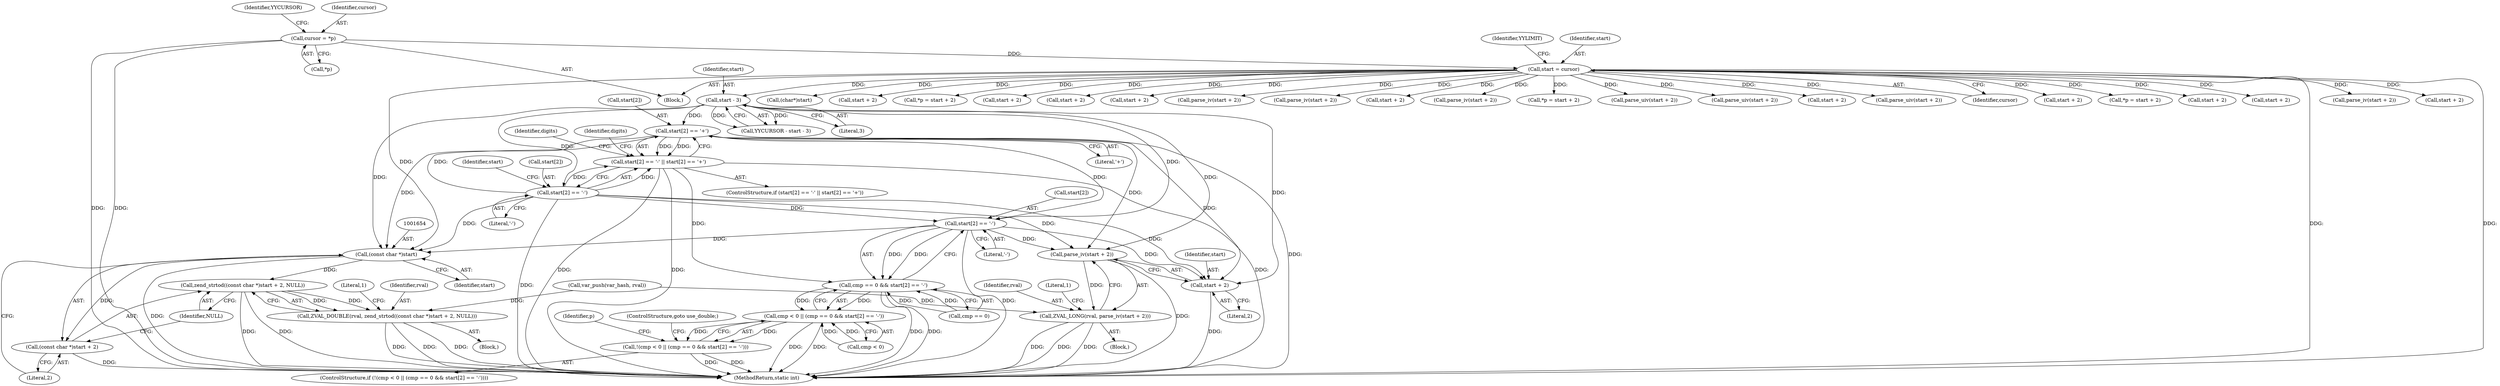 digraph "0_php-src_20ce2fe8e3c211a42fee05a461a5881be9a8790e?w=1@pointer" {
"1002019" [label="(Call,start[2] == '+')"];
"1002014" [label="(Call,start[2] == '-')"];
"1002009" [label="(Call,start - 3)"];
"1000144" [label="(Call,start = cursor)"];
"1000120" [label="(Call,cursor = *p)"];
"1001653" [label="(Call,(const char *)start)"];
"1001651" [label="(Call,zend_strtod((const char *)start + 2, NULL))"];
"1001649" [label="(Call,ZVAL_DOUBLE(rval, zend_strtod((const char *)start + 2, NULL)))"];
"1001652" [label="(Call,(const char *)start + 2)"];
"1002013" [label="(Call,start[2] == '-' || start[2] == '+')"];
"1002060" [label="(Call,cmp == 0 && start[2] == '-')"];
"1002056" [label="(Call,cmp < 0 || (cmp == 0 && start[2] == '-'))"];
"1002055" [label="(Call,!(cmp < 0 || (cmp == 0 && start[2] == '-')))"];
"1002064" [label="(Call,start[2] == '-')"];
"1002080" [label="(Call,parse_iv(start + 2))"];
"1002078" [label="(Call,ZVAL_LONG(rval, parse_iv(start + 2)))"];
"1002081" [label="(Call,start + 2)"];
"1002007" [label="(Call,YYCURSOR - start - 3)"];
"1002011" [label="(Literal,3)"];
"1001656" [label="(Literal,2)"];
"1002055" [label="(Call,!(cmp < 0 || (cmp == 0 && start[2] == '-')))"];
"1001651" [label="(Call,zend_strtod((const char *)start + 2, NULL))"];
"1002375" [label="(Call,parse_iv(start + 2))"];
"1000141" [label="(Call,var_push(var_hash, rval))"];
"1002076" [label="(Identifier,p)"];
"1002003" [label="(Block,)"];
"1002082" [label="(Identifier,start)"];
"1002010" [label="(Identifier,start)"];
"1002234" [label="(Call,start + 2)"];
"1002023" [label="(Literal,'+')"];
"1001864" [label="(Call,(char*)start)"];
"1001655" [label="(Identifier,start)"];
"1000153" [label="(Identifier,YYLIMIT)"];
"1001649" [label="(Call,ZVAL_DOUBLE(rval, zend_strtod((const char *)start + 2, NULL)))"];
"1002057" [label="(Call,cmp < 0)"];
"1002054" [label="(ControlStructure,if (!(cmp < 0 || (cmp == 0 && start[2] == '-'))))"];
"1002021" [label="(Identifier,start)"];
"1000508" [label="(Call,start + 2)"];
"1002432" [label="(MethodReturn,static int)"];
"1002018" [label="(Literal,'-')"];
"1002078" [label="(Call,ZVAL_LONG(rval, parse_iv(start + 2)))"];
"1001143" [label="(Call,*p = start + 2)"];
"1002009" [label="(Call,start - 3)"];
"1001295" [label="(Call,start + 2)"];
"1002080" [label="(Call,parse_iv(start + 2))"];
"1001311" [label="(Call,start + 2)"];
"1000111" [label="(Block,)"];
"1001652" [label="(Call,(const char *)start + 2)"];
"1001146" [label="(Call,start + 2)"];
"1001659" [label="(Literal,1)"];
"1000999" [label="(Call,parse_iv(start + 2))"];
"1002121" [label="(Call,parse_iv(start + 2))"];
"1002122" [label="(Call,start + 2)"];
"1001657" [label="(Identifier,NULL)"];
"1001650" [label="(Identifier,rval)"];
"1002081" [label="(Call,start + 2)"];
"1002012" [label="(ControlStructure,if (start[2] == '-' || start[2] == '+'))"];
"1002026" [label="(Identifier,digits)"];
"1002014" [label="(Call,start[2] == '-')"];
"1002065" [label="(Call,start[2])"];
"1002068" [label="(Literal,'-')"];
"1002233" [label="(Call,parse_iv(start + 2))"];
"1000145" [label="(Identifier,start)"];
"1000122" [label="(Call,*p)"];
"1001653" [label="(Call,(const char *)start)"];
"1000126" [label="(Identifier,YYCURSOR)"];
"1001308" [label="(Call,*p = start + 2)"];
"1002015" [label="(Call,start[2])"];
"1001129" [label="(Call,parse_uiv(start + 2))"];
"1001294" [label="(Call,parse_uiv(start + 2))"];
"1002060" [label="(Call,cmp == 0 && start[2] == '-')"];
"1002376" [label="(Call,start + 2)"];
"1002064" [label="(Call,start[2] == '-')"];
"1000120" [label="(Call,cursor = *p)"];
"1002083" [label="(Literal,2)"];
"1002085" [label="(Literal,1)"];
"1000487" [label="(Call,parse_uiv(start + 2))"];
"1000146" [label="(Identifier,cursor)"];
"1000488" [label="(Call,start + 2)"];
"1002020" [label="(Call,start[2])"];
"1000505" [label="(Call,*p = start + 2)"];
"1001130" [label="(Call,start + 2)"];
"1002029" [label="(Identifier,digits)"];
"1002061" [label="(Call,cmp == 0)"];
"1002019" [label="(Call,start[2] == '+')"];
"1000121" [label="(Identifier,cursor)"];
"1001643" [label="(Block,)"];
"1002070" [label="(ControlStructure,goto use_double;)"];
"1001000" [label="(Call,start + 2)"];
"1002056" [label="(Call,cmp < 0 || (cmp == 0 && start[2] == '-'))"];
"1002079" [label="(Identifier,rval)"];
"1002013" [label="(Call,start[2] == '-' || start[2] == '+')"];
"1000144" [label="(Call,start = cursor)"];
"1002019" -> "1002013"  [label="AST: "];
"1002019" -> "1002023"  [label="CFG: "];
"1002020" -> "1002019"  [label="AST: "];
"1002023" -> "1002019"  [label="AST: "];
"1002013" -> "1002019"  [label="CFG: "];
"1002019" -> "1002432"  [label="DDG: "];
"1002019" -> "1001653"  [label="DDG: "];
"1002019" -> "1002013"  [label="DDG: "];
"1002019" -> "1002013"  [label="DDG: "];
"1002014" -> "1002019"  [label="DDG: "];
"1002009" -> "1002019"  [label="DDG: "];
"1002019" -> "1002064"  [label="DDG: "];
"1002019" -> "1002080"  [label="DDG: "];
"1002019" -> "1002081"  [label="DDG: "];
"1002014" -> "1002013"  [label="AST: "];
"1002014" -> "1002018"  [label="CFG: "];
"1002015" -> "1002014"  [label="AST: "];
"1002018" -> "1002014"  [label="AST: "];
"1002021" -> "1002014"  [label="CFG: "];
"1002013" -> "1002014"  [label="CFG: "];
"1002014" -> "1002432"  [label="DDG: "];
"1002014" -> "1001653"  [label="DDG: "];
"1002014" -> "1002013"  [label="DDG: "];
"1002014" -> "1002013"  [label="DDG: "];
"1002009" -> "1002014"  [label="DDG: "];
"1002014" -> "1002064"  [label="DDG: "];
"1002014" -> "1002080"  [label="DDG: "];
"1002014" -> "1002081"  [label="DDG: "];
"1002009" -> "1002007"  [label="AST: "];
"1002009" -> "1002011"  [label="CFG: "];
"1002010" -> "1002009"  [label="AST: "];
"1002011" -> "1002009"  [label="AST: "];
"1002007" -> "1002009"  [label="CFG: "];
"1002009" -> "1001653"  [label="DDG: "];
"1002009" -> "1002007"  [label="DDG: "];
"1002009" -> "1002007"  [label="DDG: "];
"1000144" -> "1002009"  [label="DDG: "];
"1002009" -> "1002064"  [label="DDG: "];
"1002009" -> "1002080"  [label="DDG: "];
"1002009" -> "1002081"  [label="DDG: "];
"1000144" -> "1000111"  [label="AST: "];
"1000144" -> "1000146"  [label="CFG: "];
"1000145" -> "1000144"  [label="AST: "];
"1000146" -> "1000144"  [label="AST: "];
"1000153" -> "1000144"  [label="CFG: "];
"1000144" -> "1002432"  [label="DDG: "];
"1000144" -> "1002432"  [label="DDG: "];
"1000120" -> "1000144"  [label="DDG: "];
"1000144" -> "1000487"  [label="DDG: "];
"1000144" -> "1000488"  [label="DDG: "];
"1000144" -> "1000505"  [label="DDG: "];
"1000144" -> "1000508"  [label="DDG: "];
"1000144" -> "1000999"  [label="DDG: "];
"1000144" -> "1001000"  [label="DDG: "];
"1000144" -> "1001129"  [label="DDG: "];
"1000144" -> "1001130"  [label="DDG: "];
"1000144" -> "1001143"  [label="DDG: "];
"1000144" -> "1001146"  [label="DDG: "];
"1000144" -> "1001294"  [label="DDG: "];
"1000144" -> "1001295"  [label="DDG: "];
"1000144" -> "1001308"  [label="DDG: "];
"1000144" -> "1001311"  [label="DDG: "];
"1000144" -> "1001653"  [label="DDG: "];
"1000144" -> "1001864"  [label="DDG: "];
"1000144" -> "1002121"  [label="DDG: "];
"1000144" -> "1002122"  [label="DDG: "];
"1000144" -> "1002233"  [label="DDG: "];
"1000144" -> "1002234"  [label="DDG: "];
"1000144" -> "1002375"  [label="DDG: "];
"1000144" -> "1002376"  [label="DDG: "];
"1000120" -> "1000111"  [label="AST: "];
"1000120" -> "1000122"  [label="CFG: "];
"1000121" -> "1000120"  [label="AST: "];
"1000122" -> "1000120"  [label="AST: "];
"1000126" -> "1000120"  [label="CFG: "];
"1000120" -> "1002432"  [label="DDG: "];
"1000120" -> "1002432"  [label="DDG: "];
"1001653" -> "1001652"  [label="AST: "];
"1001653" -> "1001655"  [label="CFG: "];
"1001654" -> "1001653"  [label="AST: "];
"1001655" -> "1001653"  [label="AST: "];
"1001656" -> "1001653"  [label="CFG: "];
"1001653" -> "1002432"  [label="DDG: "];
"1001653" -> "1001651"  [label="DDG: "];
"1001653" -> "1001652"  [label="DDG: "];
"1002064" -> "1001653"  [label="DDG: "];
"1001651" -> "1001649"  [label="AST: "];
"1001651" -> "1001657"  [label="CFG: "];
"1001652" -> "1001651"  [label="AST: "];
"1001657" -> "1001651"  [label="AST: "];
"1001649" -> "1001651"  [label="CFG: "];
"1001651" -> "1002432"  [label="DDG: "];
"1001651" -> "1002432"  [label="DDG: "];
"1001651" -> "1001649"  [label="DDG: "];
"1001651" -> "1001649"  [label="DDG: "];
"1001649" -> "1001643"  [label="AST: "];
"1001650" -> "1001649"  [label="AST: "];
"1001659" -> "1001649"  [label="CFG: "];
"1001649" -> "1002432"  [label="DDG: "];
"1001649" -> "1002432"  [label="DDG: "];
"1001649" -> "1002432"  [label="DDG: "];
"1000141" -> "1001649"  [label="DDG: "];
"1001652" -> "1001656"  [label="CFG: "];
"1001656" -> "1001652"  [label="AST: "];
"1001657" -> "1001652"  [label="CFG: "];
"1001652" -> "1002432"  [label="DDG: "];
"1002013" -> "1002012"  [label="AST: "];
"1002026" -> "1002013"  [label="CFG: "];
"1002029" -> "1002013"  [label="CFG: "];
"1002013" -> "1002432"  [label="DDG: "];
"1002013" -> "1002432"  [label="DDG: "];
"1002013" -> "1002432"  [label="DDG: "];
"1002013" -> "1002060"  [label="DDG: "];
"1002060" -> "1002056"  [label="AST: "];
"1002060" -> "1002061"  [label="CFG: "];
"1002060" -> "1002064"  [label="CFG: "];
"1002061" -> "1002060"  [label="AST: "];
"1002064" -> "1002060"  [label="AST: "];
"1002056" -> "1002060"  [label="CFG: "];
"1002060" -> "1002432"  [label="DDG: "];
"1002060" -> "1002432"  [label="DDG: "];
"1002060" -> "1002056"  [label="DDG: "];
"1002060" -> "1002056"  [label="DDG: "];
"1002061" -> "1002060"  [label="DDG: "];
"1002061" -> "1002060"  [label="DDG: "];
"1002064" -> "1002060"  [label="DDG: "];
"1002064" -> "1002060"  [label="DDG: "];
"1002056" -> "1002055"  [label="AST: "];
"1002056" -> "1002057"  [label="CFG: "];
"1002057" -> "1002056"  [label="AST: "];
"1002055" -> "1002056"  [label="CFG: "];
"1002056" -> "1002432"  [label="DDG: "];
"1002056" -> "1002432"  [label="DDG: "];
"1002056" -> "1002055"  [label="DDG: "];
"1002056" -> "1002055"  [label="DDG: "];
"1002057" -> "1002056"  [label="DDG: "];
"1002057" -> "1002056"  [label="DDG: "];
"1002055" -> "1002054"  [label="AST: "];
"1002070" -> "1002055"  [label="CFG: "];
"1002076" -> "1002055"  [label="CFG: "];
"1002055" -> "1002432"  [label="DDG: "];
"1002055" -> "1002432"  [label="DDG: "];
"1002064" -> "1002068"  [label="CFG: "];
"1002065" -> "1002064"  [label="AST: "];
"1002068" -> "1002064"  [label="AST: "];
"1002064" -> "1002432"  [label="DDG: "];
"1002064" -> "1002080"  [label="DDG: "];
"1002064" -> "1002081"  [label="DDG: "];
"1002080" -> "1002078"  [label="AST: "];
"1002080" -> "1002081"  [label="CFG: "];
"1002081" -> "1002080"  [label="AST: "];
"1002078" -> "1002080"  [label="CFG: "];
"1002080" -> "1002432"  [label="DDG: "];
"1002080" -> "1002078"  [label="DDG: "];
"1002078" -> "1002003"  [label="AST: "];
"1002079" -> "1002078"  [label="AST: "];
"1002085" -> "1002078"  [label="CFG: "];
"1002078" -> "1002432"  [label="DDG: "];
"1002078" -> "1002432"  [label="DDG: "];
"1002078" -> "1002432"  [label="DDG: "];
"1000141" -> "1002078"  [label="DDG: "];
"1002081" -> "1002083"  [label="CFG: "];
"1002082" -> "1002081"  [label="AST: "];
"1002083" -> "1002081"  [label="AST: "];
"1002081" -> "1002432"  [label="DDG: "];
}
